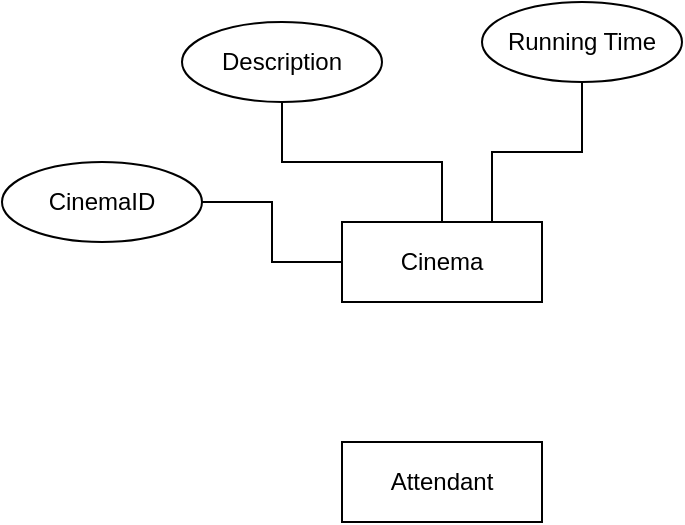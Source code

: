 <mxfile version="26.1.0">
  <diagram name="Page-1" id="h6wmjd9k2zJqxu3Wb2cV">
    <mxGraphModel dx="942" dy="606" grid="1" gridSize="10" guides="1" tooltips="1" connect="1" arrows="1" fold="1" page="1" pageScale="1" pageWidth="850" pageHeight="1100" math="0" shadow="0">
      <root>
        <mxCell id="0" />
        <mxCell id="1" parent="0" />
        <mxCell id="Fin99z_cwoSPBiWg6v4M-6" style="edgeStyle=orthogonalEdgeStyle;rounded=0;orthogonalLoop=1;jettySize=auto;html=1;exitX=0.5;exitY=0;exitDx=0;exitDy=0;endArrow=none;startFill=0;" edge="1" parent="1" source="Fin99z_cwoSPBiWg6v4M-1" target="Fin99z_cwoSPBiWg6v4M-5">
          <mxGeometry relative="1" as="geometry" />
        </mxCell>
        <mxCell id="Fin99z_cwoSPBiWg6v4M-1" value="Cinema" style="whiteSpace=wrap;html=1;" vertex="1" parent="1">
          <mxGeometry x="280" y="160" width="100" height="40" as="geometry" />
        </mxCell>
        <mxCell id="Fin99z_cwoSPBiWg6v4M-4" style="edgeStyle=orthogonalEdgeStyle;rounded=0;orthogonalLoop=1;jettySize=auto;html=1;exitX=1;exitY=0.5;exitDx=0;exitDy=0;entryX=0;entryY=0.5;entryDx=0;entryDy=0;endArrow=none;startFill=0;" edge="1" parent="1" source="Fin99z_cwoSPBiWg6v4M-3" target="Fin99z_cwoSPBiWg6v4M-1">
          <mxGeometry relative="1" as="geometry" />
        </mxCell>
        <mxCell id="Fin99z_cwoSPBiWg6v4M-3" value="CinemaID" style="ellipse;whiteSpace=wrap;html=1;align=center;" vertex="1" parent="1">
          <mxGeometry x="110" y="130" width="100" height="40" as="geometry" />
        </mxCell>
        <mxCell id="Fin99z_cwoSPBiWg6v4M-5" value="Description" style="ellipse;whiteSpace=wrap;html=1;align=center;" vertex="1" parent="1">
          <mxGeometry x="200" y="60" width="100" height="40" as="geometry" />
        </mxCell>
        <mxCell id="Fin99z_cwoSPBiWg6v4M-8" style="edgeStyle=orthogonalEdgeStyle;rounded=0;orthogonalLoop=1;jettySize=auto;html=1;exitX=0.5;exitY=1;exitDx=0;exitDy=0;entryX=0.75;entryY=0;entryDx=0;entryDy=0;endArrow=none;startFill=0;" edge="1" parent="1" source="Fin99z_cwoSPBiWg6v4M-7" target="Fin99z_cwoSPBiWg6v4M-1">
          <mxGeometry relative="1" as="geometry" />
        </mxCell>
        <mxCell id="Fin99z_cwoSPBiWg6v4M-7" value="&lt;div&gt;Running Time&lt;/div&gt;" style="ellipse;whiteSpace=wrap;html=1;align=center;" vertex="1" parent="1">
          <mxGeometry x="350" y="50" width="100" height="40" as="geometry" />
        </mxCell>
        <mxCell id="Fin99z_cwoSPBiWg6v4M-10" value="&lt;div&gt;Attendant&lt;/div&gt;" style="whiteSpace=wrap;html=1;align=center;" vertex="1" parent="1">
          <mxGeometry x="280" y="270" width="100" height="40" as="geometry" />
        </mxCell>
      </root>
    </mxGraphModel>
  </diagram>
</mxfile>
